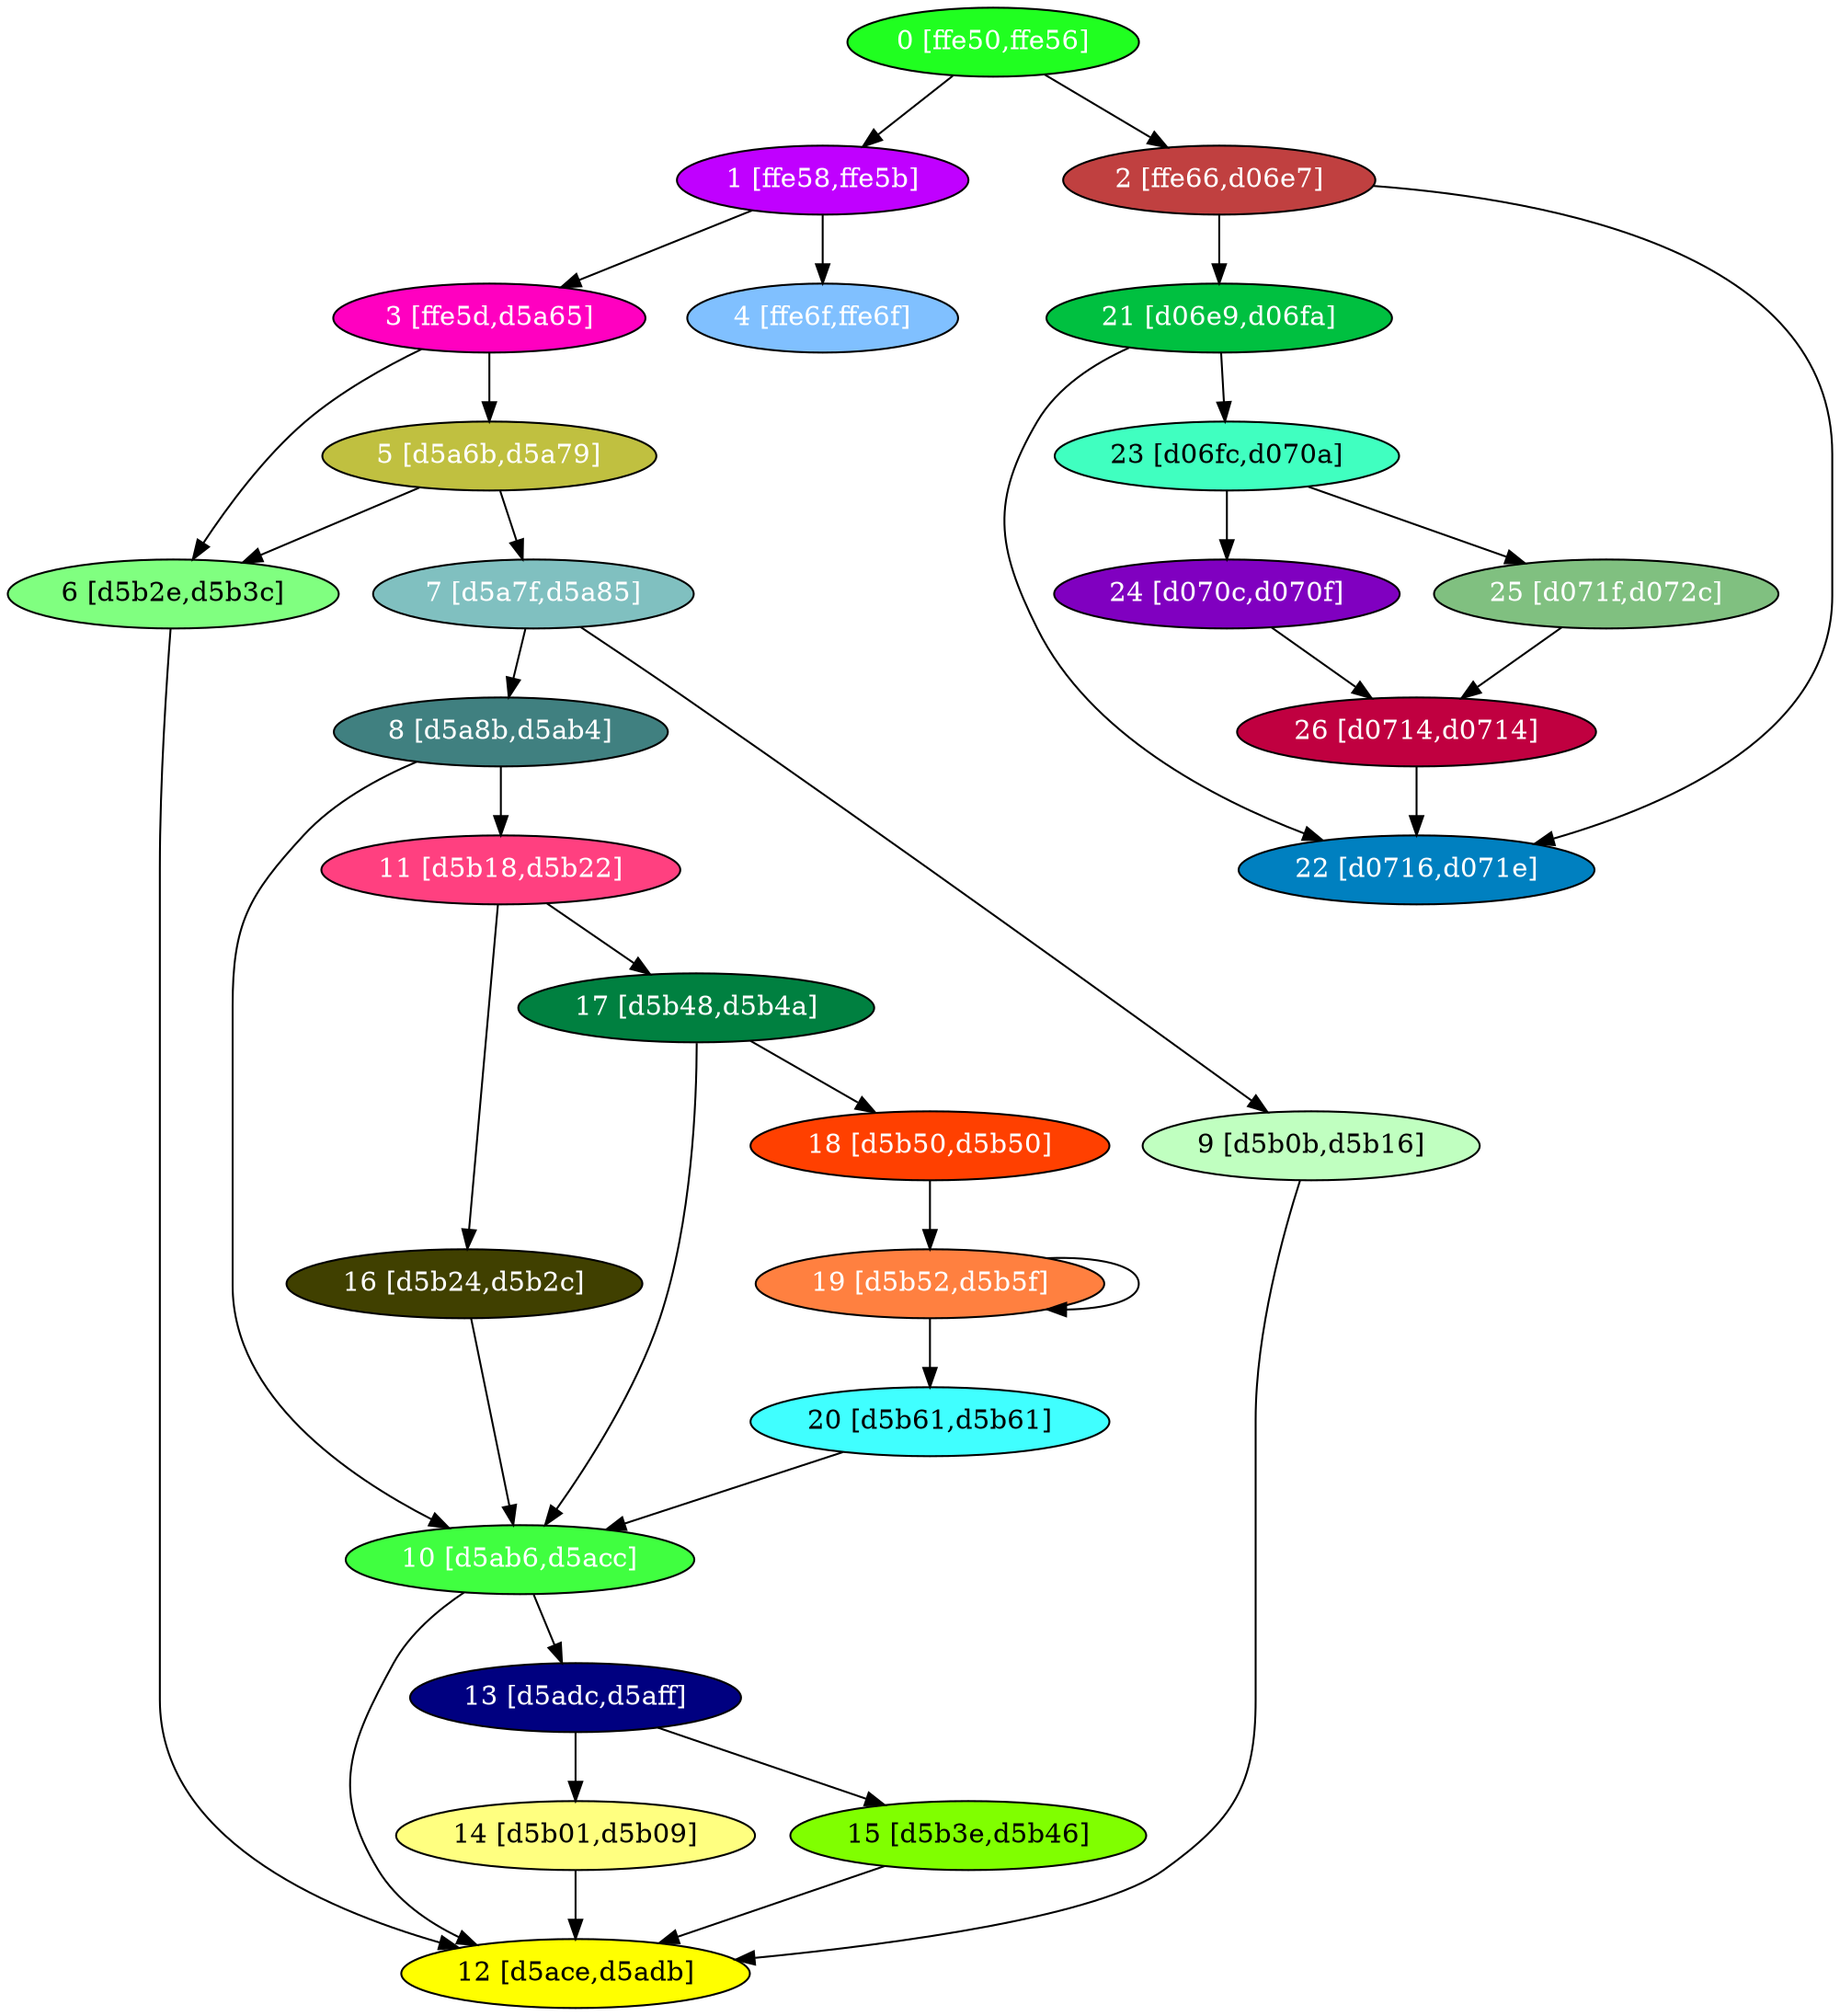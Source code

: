 diGraph libnss3{
	libnss3_0  [style=filled fillcolor="#20FF20" fontcolor="#ffffff" shape=oval label="0 [ffe50,ffe56]"]
	libnss3_1  [style=filled fillcolor="#C000FF" fontcolor="#ffffff" shape=oval label="1 [ffe58,ffe5b]"]
	libnss3_2  [style=filled fillcolor="#C04040" fontcolor="#ffffff" shape=oval label="2 [ffe66,d06e7]"]
	libnss3_3  [style=filled fillcolor="#FF00C0" fontcolor="#ffffff" shape=oval label="3 [ffe5d,d5a65]"]
	libnss3_4  [style=filled fillcolor="#80C0FF" fontcolor="#ffffff" shape=oval label="4 [ffe6f,ffe6f]"]
	libnss3_5  [style=filled fillcolor="#C0C040" fontcolor="#ffffff" shape=oval label="5 [d5a6b,d5a79]"]
	libnss3_6  [style=filled fillcolor="#80FF80" fontcolor="#000000" shape=oval label="6 [d5b2e,d5b3c]"]
	libnss3_7  [style=filled fillcolor="#80C0C0" fontcolor="#ffffff" shape=oval label="7 [d5a7f,d5a85]"]
	libnss3_8  [style=filled fillcolor="#408080" fontcolor="#ffffff" shape=oval label="8 [d5a8b,d5ab4]"]
	libnss3_9  [style=filled fillcolor="#C0FFC0" fontcolor="#000000" shape=oval label="9 [d5b0b,d5b16]"]
	libnss3_a  [style=filled fillcolor="#40FF40" fontcolor="#ffffff" shape=oval label="10 [d5ab6,d5acc]"]
	libnss3_b  [style=filled fillcolor="#FF4080" fontcolor="#ffffff" shape=oval label="11 [d5b18,d5b22]"]
	libnss3_c  [style=filled fillcolor="#FFFF00" fontcolor="#000000" shape=oval label="12 [d5ace,d5adb]"]
	libnss3_d  [style=filled fillcolor="#000080" fontcolor="#ffffff" shape=oval label="13 [d5adc,d5aff]"]
	libnss3_e  [style=filled fillcolor="#FFFF80" fontcolor="#000000" shape=oval label="14 [d5b01,d5b09]"]
	libnss3_f  [style=filled fillcolor="#80FF00" fontcolor="#000000" shape=oval label="15 [d5b3e,d5b46]"]
	libnss3_10  [style=filled fillcolor="#404000" fontcolor="#ffffff" shape=oval label="16 [d5b24,d5b2c]"]
	libnss3_11  [style=filled fillcolor="#008040" fontcolor="#ffffff" shape=oval label="17 [d5b48,d5b4a]"]
	libnss3_12  [style=filled fillcolor="#FF4000" fontcolor="#ffffff" shape=oval label="18 [d5b50,d5b50]"]
	libnss3_13  [style=filled fillcolor="#FF8040" fontcolor="#ffffff" shape=oval label="19 [d5b52,d5b5f]"]
	libnss3_14  [style=filled fillcolor="#40FFFF" fontcolor="#000000" shape=oval label="20 [d5b61,d5b61]"]
	libnss3_15  [style=filled fillcolor="#00C040" fontcolor="#ffffff" shape=oval label="21 [d06e9,d06fa]"]
	libnss3_16  [style=filled fillcolor="#0080C0" fontcolor="#ffffff" shape=oval label="22 [d0716,d071e]"]
	libnss3_17  [style=filled fillcolor="#40FFC0" fontcolor="#000000" shape=oval label="23 [d06fc,d070a]"]
	libnss3_18  [style=filled fillcolor="#8000C0" fontcolor="#ffffff" shape=oval label="24 [d070c,d070f]"]
	libnss3_19  [style=filled fillcolor="#80C080" fontcolor="#ffffff" shape=oval label="25 [d071f,d072c]"]
	libnss3_1a  [style=filled fillcolor="#C00040" fontcolor="#ffffff" shape=oval label="26 [d0714,d0714]"]

	libnss3_0 -> libnss3_1
	libnss3_0 -> libnss3_2
	libnss3_1 -> libnss3_3
	libnss3_1 -> libnss3_4
	libnss3_2 -> libnss3_15
	libnss3_2 -> libnss3_16
	libnss3_3 -> libnss3_5
	libnss3_3 -> libnss3_6
	libnss3_5 -> libnss3_6
	libnss3_5 -> libnss3_7
	libnss3_6 -> libnss3_c
	libnss3_7 -> libnss3_8
	libnss3_7 -> libnss3_9
	libnss3_8 -> libnss3_a
	libnss3_8 -> libnss3_b
	libnss3_9 -> libnss3_c
	libnss3_a -> libnss3_c
	libnss3_a -> libnss3_d
	libnss3_b -> libnss3_10
	libnss3_b -> libnss3_11
	libnss3_d -> libnss3_e
	libnss3_d -> libnss3_f
	libnss3_e -> libnss3_c
	libnss3_f -> libnss3_c
	libnss3_10 -> libnss3_a
	libnss3_11 -> libnss3_a
	libnss3_11 -> libnss3_12
	libnss3_12 -> libnss3_13
	libnss3_13 -> libnss3_13
	libnss3_13 -> libnss3_14
	libnss3_14 -> libnss3_a
	libnss3_15 -> libnss3_16
	libnss3_15 -> libnss3_17
	libnss3_17 -> libnss3_18
	libnss3_17 -> libnss3_19
	libnss3_18 -> libnss3_1a
	libnss3_19 -> libnss3_1a
	libnss3_1a -> libnss3_16
}